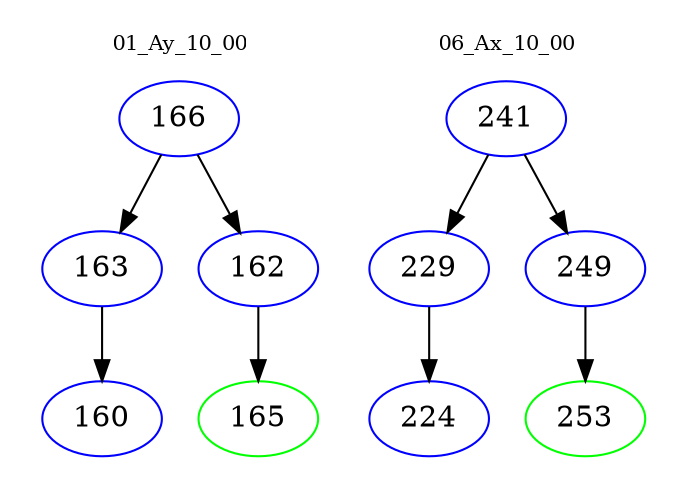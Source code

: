 digraph{
subgraph cluster_0 {
color = white
label = "01_Ay_10_00";
fontsize=10;
T0_166 [label="166", color="blue"]
T0_166 -> T0_163 [color="black"]
T0_163 [label="163", color="blue"]
T0_163 -> T0_160 [color="black"]
T0_160 [label="160", color="blue"]
T0_166 -> T0_162 [color="black"]
T0_162 [label="162", color="blue"]
T0_162 -> T0_165 [color="black"]
T0_165 [label="165", color="green"]
}
subgraph cluster_1 {
color = white
label = "06_Ax_10_00";
fontsize=10;
T1_241 [label="241", color="blue"]
T1_241 -> T1_229 [color="black"]
T1_229 [label="229", color="blue"]
T1_229 -> T1_224 [color="black"]
T1_224 [label="224", color="blue"]
T1_241 -> T1_249 [color="black"]
T1_249 [label="249", color="blue"]
T1_249 -> T1_253 [color="black"]
T1_253 [label="253", color="green"]
}
}

